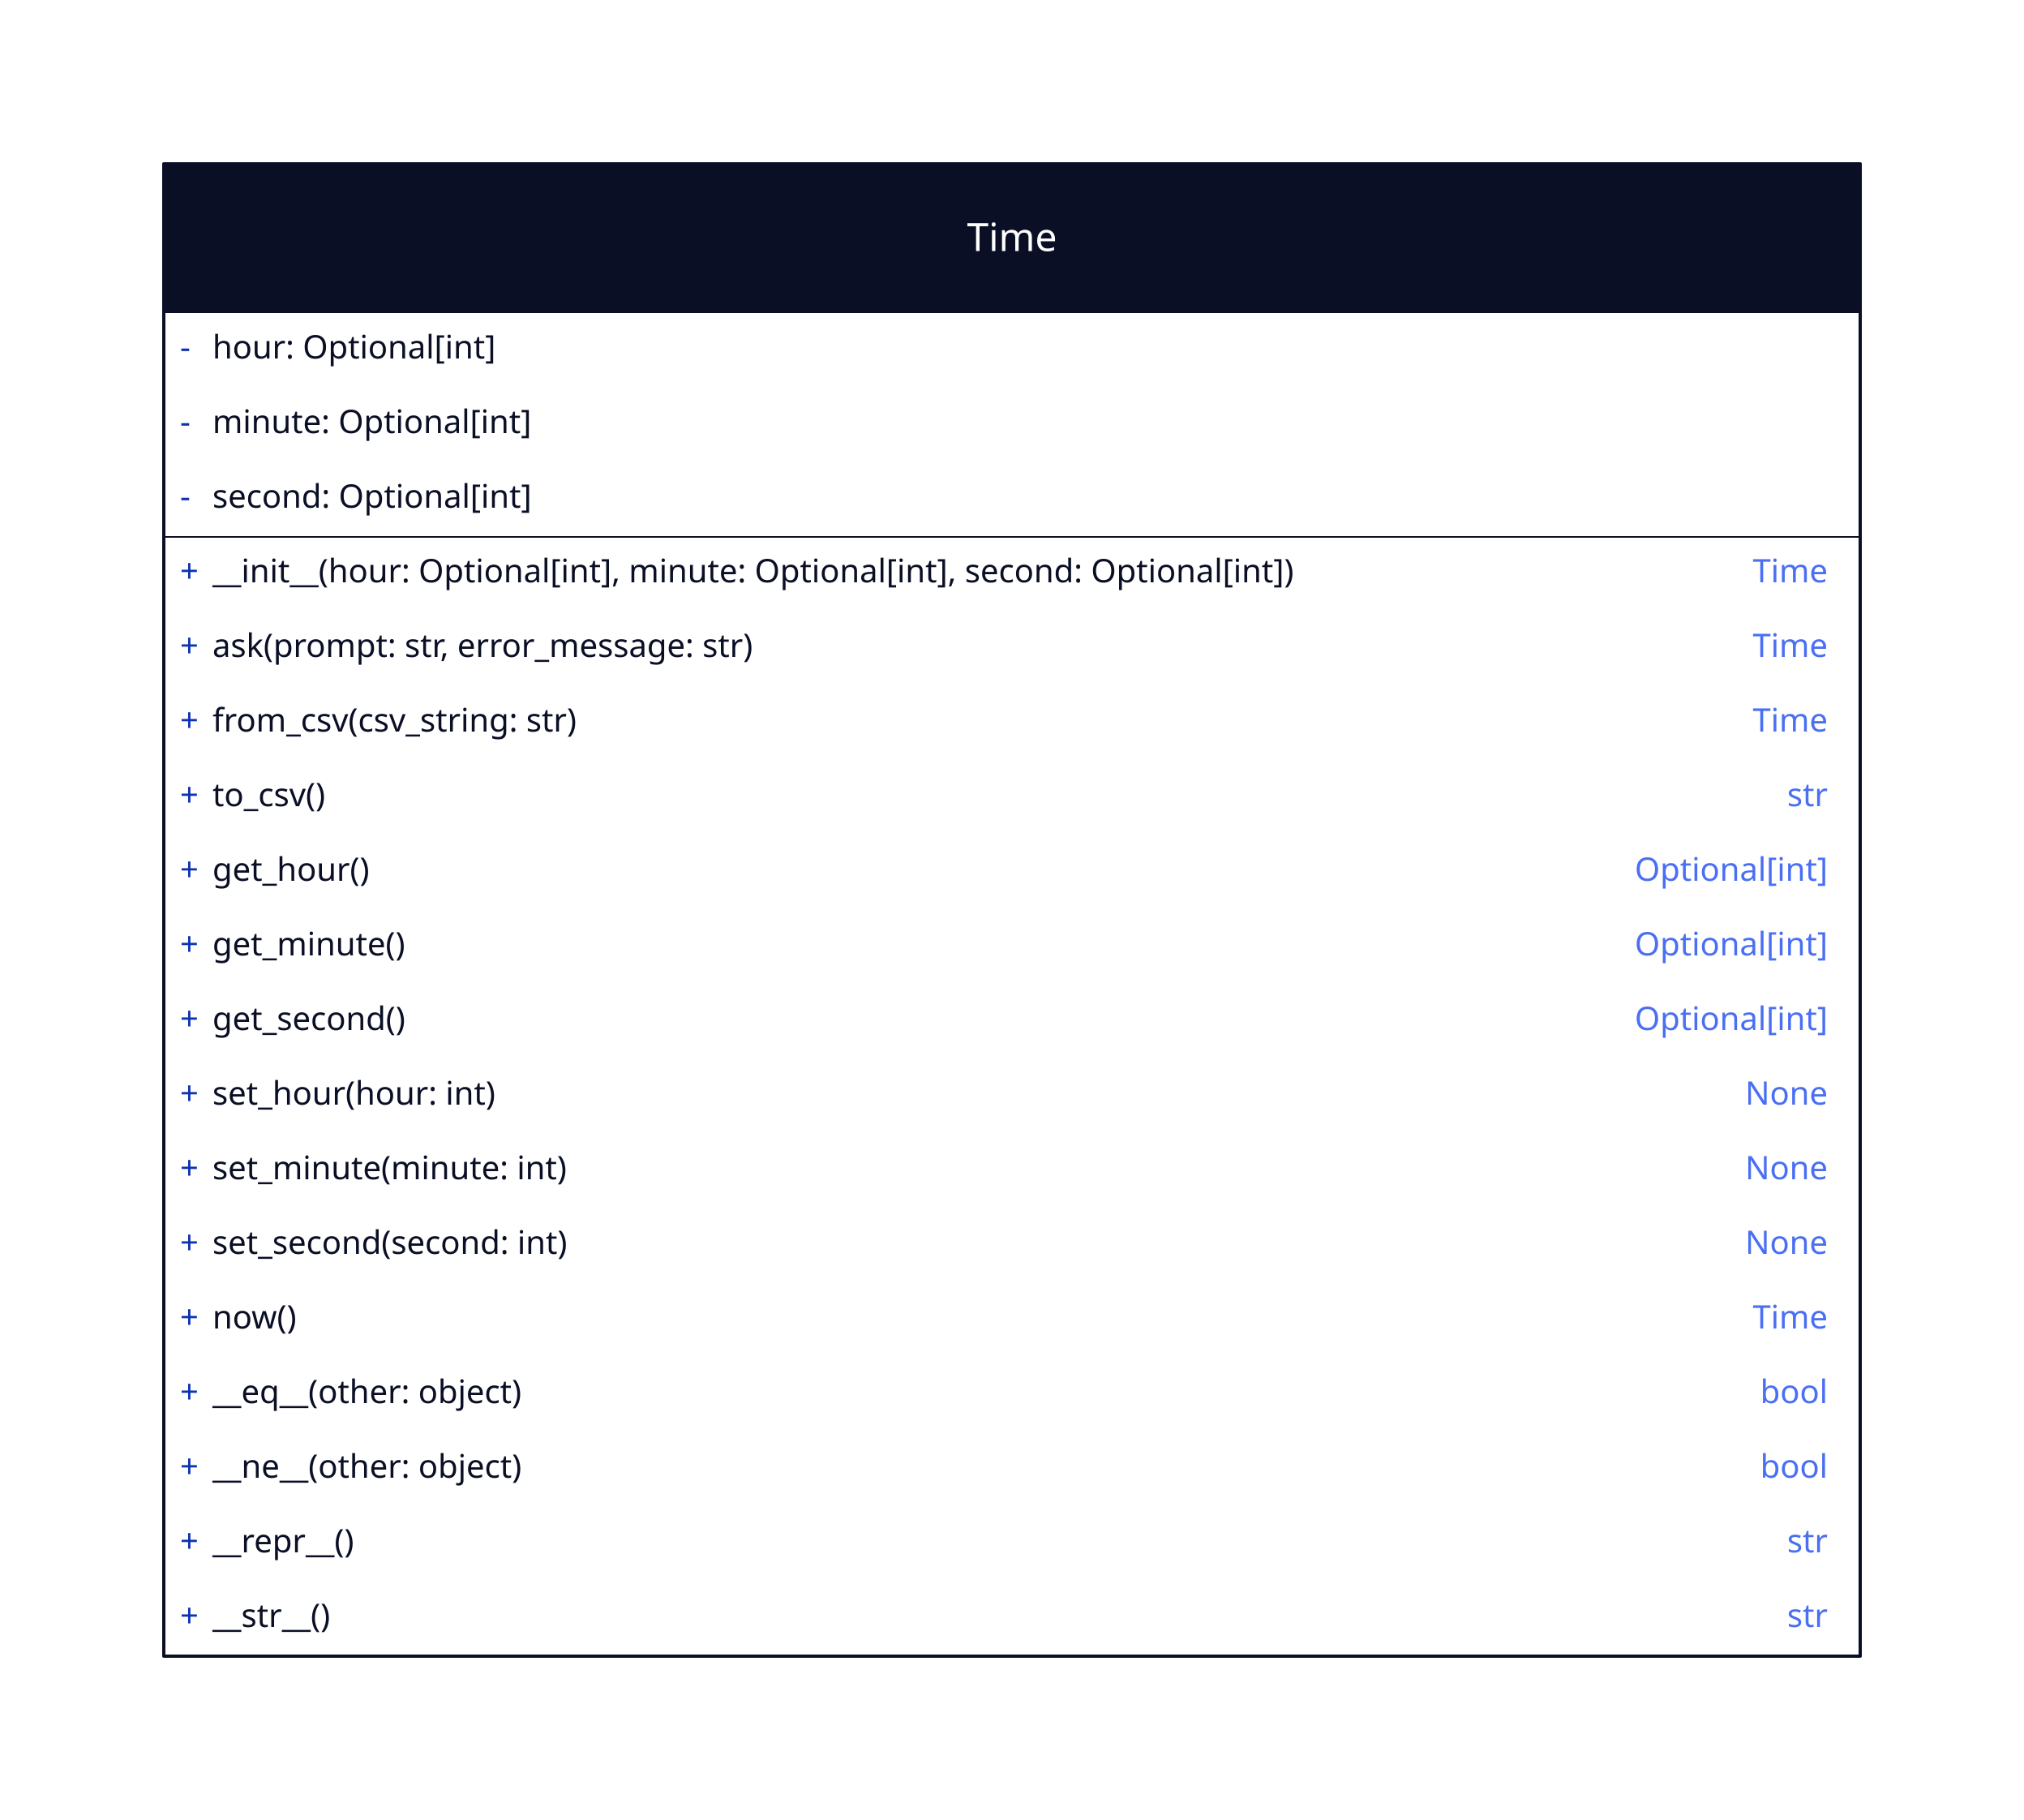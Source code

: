 Time: {
  shape: class

  -hour\: Optional\[int\]
  -minute\: Optional\[int\]
  -second\: Optional\[int\]

  +__init__(hour\: Optional\[int\], minute\: Optional\[int\], second\: Optional\[int\]): Time
  +ask(prompt\: str, error_message\: str): Time

  +from_csv(csv_string\: str): Time
  +to_csv(): str

  +get_hour(): Optional\[int\]
  +get_minute(): Optional\[int\]
  +get_second(): Optional\[int\]

  +set_hour(hour\: int): None
  +set_minute(minute\: int): None
  +set_second(second\: int): None

  +now(): Time

  +__eq__(other\: object): bool
  +__ne__(other\: object): bool
  +__repr__(): str
  +__str__(): str
}
